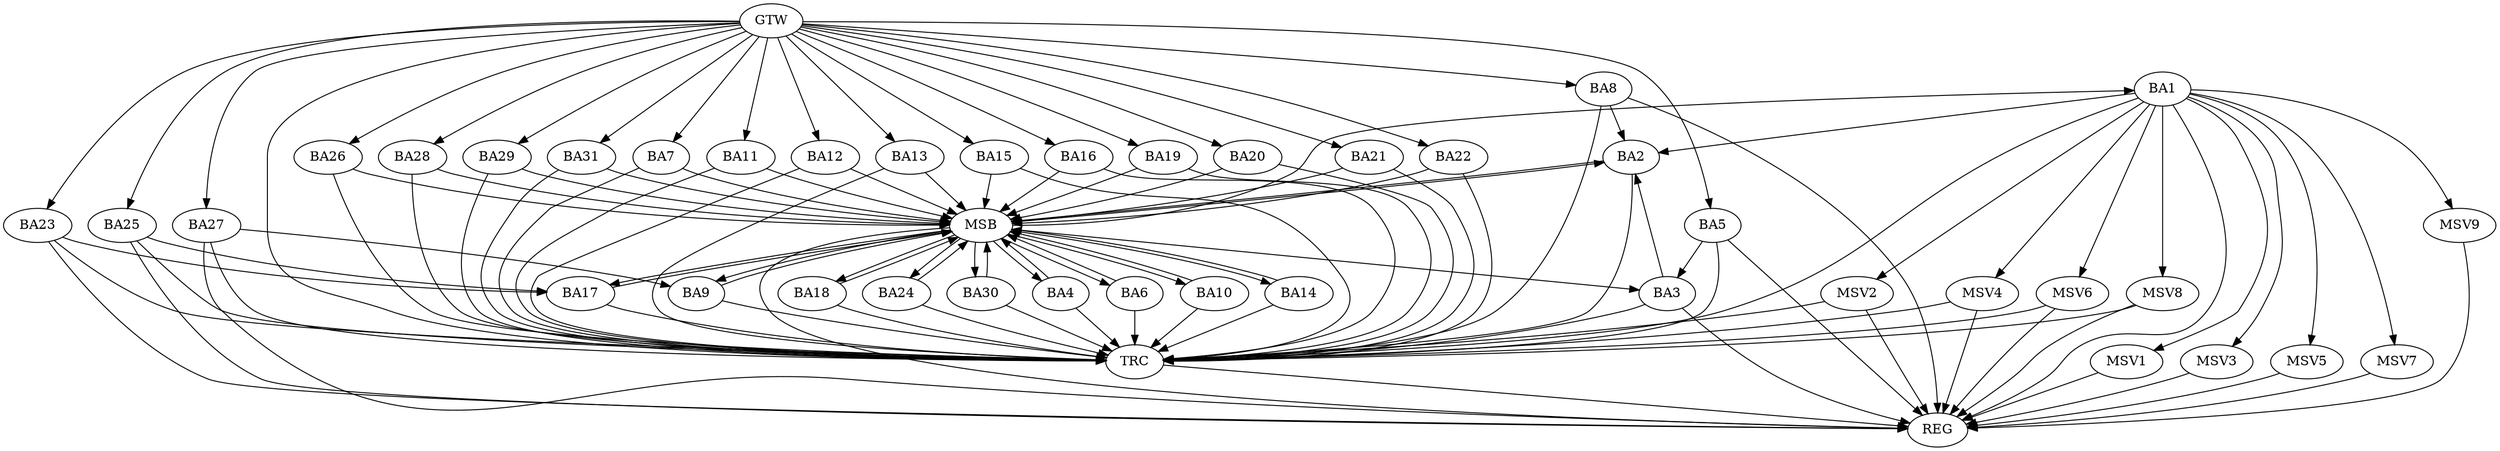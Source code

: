 strict digraph G {
  BA1 [ label="BA1" ];
  BA2 [ label="BA2" ];
  BA3 [ label="BA3" ];
  BA4 [ label="BA4" ];
  BA5 [ label="BA5" ];
  BA6 [ label="BA6" ];
  BA7 [ label="BA7" ];
  BA8 [ label="BA8" ];
  BA9 [ label="BA9" ];
  BA10 [ label="BA10" ];
  BA11 [ label="BA11" ];
  BA12 [ label="BA12" ];
  BA13 [ label="BA13" ];
  BA14 [ label="BA14" ];
  BA15 [ label="BA15" ];
  BA16 [ label="BA16" ];
  BA17 [ label="BA17" ];
  BA18 [ label="BA18" ];
  BA19 [ label="BA19" ];
  BA20 [ label="BA20" ];
  BA21 [ label="BA21" ];
  BA22 [ label="BA22" ];
  BA23 [ label="BA23" ];
  BA24 [ label="BA24" ];
  BA25 [ label="BA25" ];
  BA26 [ label="BA26" ];
  BA27 [ label="BA27" ];
  BA28 [ label="BA28" ];
  BA29 [ label="BA29" ];
  BA30 [ label="BA30" ];
  BA31 [ label="BA31" ];
  GTW [ label="GTW" ];
  REG [ label="REG" ];
  MSB [ label="MSB" ];
  TRC [ label="TRC" ];
  MSV1 [ label="MSV1" ];
  MSV2 [ label="MSV2" ];
  MSV3 [ label="MSV3" ];
  MSV4 [ label="MSV4" ];
  MSV5 [ label="MSV5" ];
  MSV6 [ label="MSV6" ];
  MSV7 [ label="MSV7" ];
  MSV8 [ label="MSV8" ];
  MSV9 [ label="MSV9" ];
  BA1 -> BA2;
  BA3 -> BA2;
  BA5 -> BA3;
  BA8 -> BA2;
  BA23 -> BA17;
  BA25 -> BA17;
  BA27 -> BA9;
  GTW -> BA5;
  GTW -> BA7;
  GTW -> BA8;
  GTW -> BA11;
  GTW -> BA12;
  GTW -> BA13;
  GTW -> BA15;
  GTW -> BA16;
  GTW -> BA19;
  GTW -> BA20;
  GTW -> BA21;
  GTW -> BA22;
  GTW -> BA23;
  GTW -> BA25;
  GTW -> BA26;
  GTW -> BA27;
  GTW -> BA28;
  GTW -> BA29;
  GTW -> BA31;
  BA1 -> REG;
  BA3 -> REG;
  BA5 -> REG;
  BA8 -> REG;
  BA23 -> REG;
  BA25 -> REG;
  BA27 -> REG;
  BA2 -> MSB;
  MSB -> BA1;
  MSB -> REG;
  BA4 -> MSB;
  MSB -> BA3;
  BA6 -> MSB;
  MSB -> BA4;
  BA7 -> MSB;
  BA9 -> MSB;
  MSB -> BA6;
  BA10 -> MSB;
  MSB -> BA9;
  BA11 -> MSB;
  BA12 -> MSB;
  BA13 -> MSB;
  MSB -> BA2;
  BA14 -> MSB;
  BA15 -> MSB;
  BA16 -> MSB;
  MSB -> BA10;
  BA17 -> MSB;
  BA18 -> MSB;
  BA19 -> MSB;
  MSB -> BA17;
  BA20 -> MSB;
  BA21 -> MSB;
  BA22 -> MSB;
  MSB -> BA14;
  BA24 -> MSB;
  MSB -> BA18;
  BA26 -> MSB;
  BA28 -> MSB;
  MSB -> BA24;
  BA29 -> MSB;
  BA30 -> MSB;
  BA31 -> MSB;
  MSB -> BA30;
  BA1 -> TRC;
  BA2 -> TRC;
  BA3 -> TRC;
  BA4 -> TRC;
  BA5 -> TRC;
  BA6 -> TRC;
  BA7 -> TRC;
  BA8 -> TRC;
  BA9 -> TRC;
  BA10 -> TRC;
  BA11 -> TRC;
  BA12 -> TRC;
  BA13 -> TRC;
  BA14 -> TRC;
  BA15 -> TRC;
  BA16 -> TRC;
  BA17 -> TRC;
  BA18 -> TRC;
  BA19 -> TRC;
  BA20 -> TRC;
  BA21 -> TRC;
  BA22 -> TRC;
  BA23 -> TRC;
  BA24 -> TRC;
  BA25 -> TRC;
  BA26 -> TRC;
  BA27 -> TRC;
  BA28 -> TRC;
  BA29 -> TRC;
  BA30 -> TRC;
  BA31 -> TRC;
  GTW -> TRC;
  TRC -> REG;
  BA1 -> MSV1;
  MSV1 -> REG;
  BA1 -> MSV2;
  BA1 -> MSV3;
  MSV2 -> REG;
  MSV2 -> TRC;
  MSV3 -> REG;
  BA1 -> MSV4;
  MSV4 -> REG;
  MSV4 -> TRC;
  BA1 -> MSV5;
  BA1 -> MSV6;
  MSV5 -> REG;
  MSV6 -> REG;
  MSV6 -> TRC;
  BA1 -> MSV7;
  MSV7 -> REG;
  BA1 -> MSV8;
  MSV8 -> REG;
  MSV8 -> TRC;
  BA1 -> MSV9;
  MSV9 -> REG;
}
